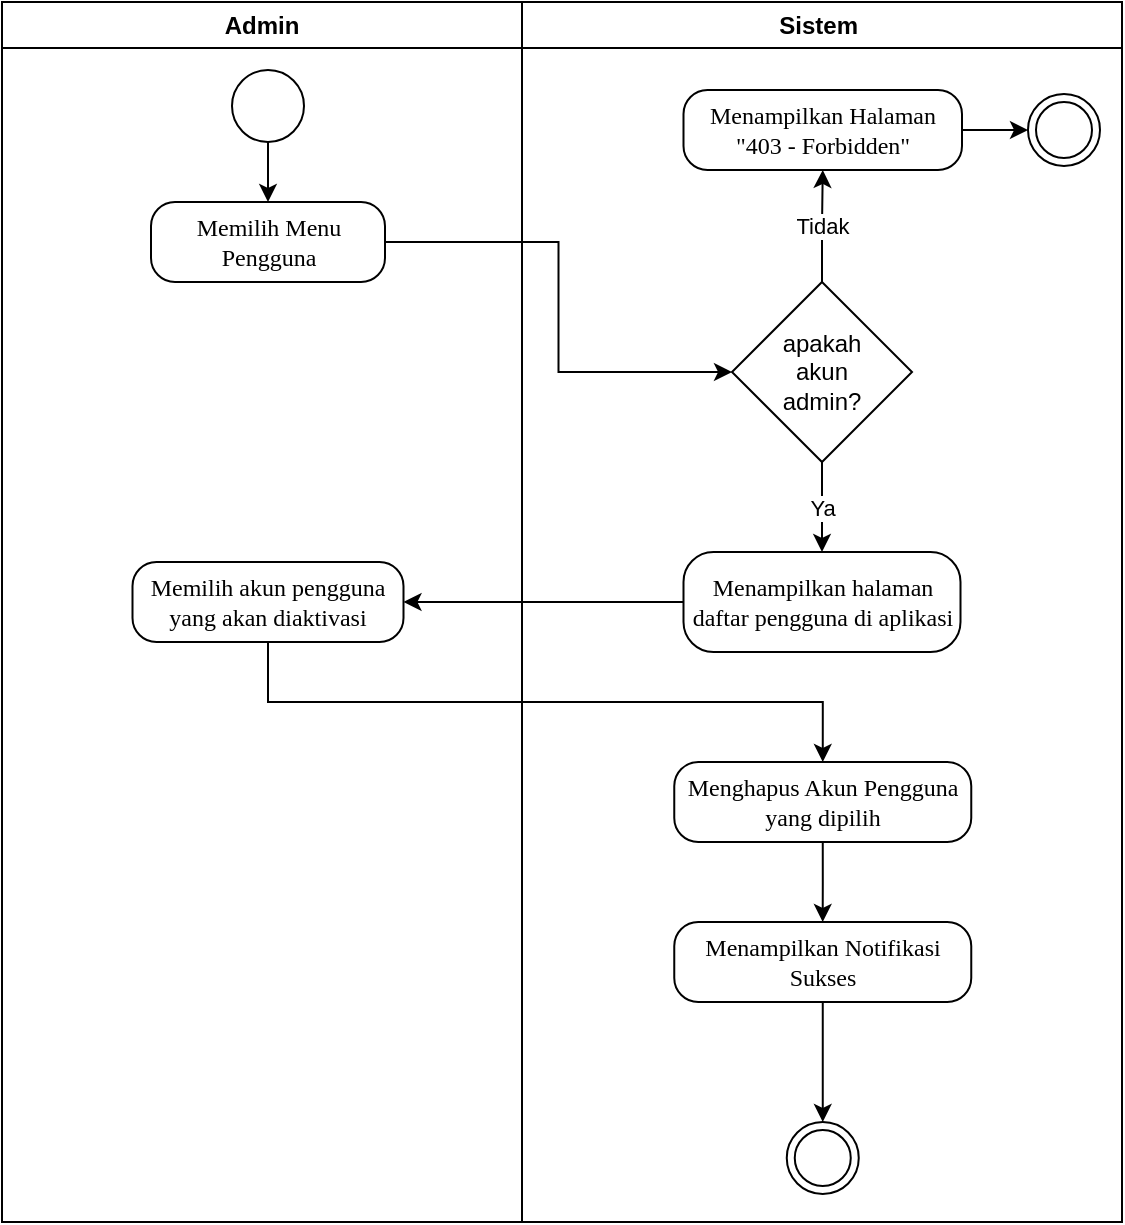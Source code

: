 <mxfile version="21.2.8" type="device">
  <diagram name="Page-1" id="gFpo_FOr5Dwt_9cwHydp">
    <mxGraphModel dx="954" dy="674" grid="1" gridSize="10" guides="1" tooltips="1" connect="1" arrows="1" fold="1" page="1" pageScale="1" pageWidth="850" pageHeight="1100" math="0" shadow="0">
      <root>
        <mxCell id="0" />
        <mxCell id="1" parent="0" />
        <mxCell id="JtAF3XfoLmpFIwlsZT2Y-1" value="Admin" style="swimlane;whiteSpace=wrap;html=1;" parent="1" vertex="1">
          <mxGeometry x="150" y="170" width="260" height="610" as="geometry" />
        </mxCell>
        <mxCell id="JtAF3XfoLmpFIwlsZT2Y-14" style="edgeStyle=orthogonalEdgeStyle;rounded=0;orthogonalLoop=1;jettySize=auto;html=1;exitX=0.5;exitY=1;exitDx=0;exitDy=0;entryX=0.5;entryY=0;entryDx=0;entryDy=0;" parent="JtAF3XfoLmpFIwlsZT2Y-1" source="JtAF3XfoLmpFIwlsZT2Y-3" target="JtAF3XfoLmpFIwlsZT2Y-4" edge="1">
          <mxGeometry relative="1" as="geometry" />
        </mxCell>
        <mxCell id="JtAF3XfoLmpFIwlsZT2Y-3" value="" style="ellipse;html=1;" parent="JtAF3XfoLmpFIwlsZT2Y-1" vertex="1">
          <mxGeometry x="115" y="34" width="36" height="36" as="geometry" />
        </mxCell>
        <mxCell id="JtAF3XfoLmpFIwlsZT2Y-4" value="&lt;font style=&quot;font-size: 12px;&quot; face=&quot;Times New Roman&quot;&gt;Memilih Menu Pengguna&lt;/font&gt;" style="rounded=1;whiteSpace=wrap;html=1;arcSize=30;" parent="JtAF3XfoLmpFIwlsZT2Y-1" vertex="1">
          <mxGeometry x="74.5" y="100" width="117" height="40" as="geometry" />
        </mxCell>
        <mxCell id="JtAF3XfoLmpFIwlsZT2Y-6" value="&lt;font face=&quot;Times New Roman&quot;&gt;Memilih akun pengguna yang akan diaktivasi&lt;/font&gt;" style="rounded=1;whiteSpace=wrap;html=1;arcSize=30;" parent="JtAF3XfoLmpFIwlsZT2Y-1" vertex="1">
          <mxGeometry x="65.25" y="280" width="135.5" height="40" as="geometry" />
        </mxCell>
        <mxCell id="JtAF3XfoLmpFIwlsZT2Y-2" value="Sistem&amp;nbsp;" style="swimlane;whiteSpace=wrap;html=1;" parent="1" vertex="1">
          <mxGeometry x="410" y="170" width="300" height="610" as="geometry" />
        </mxCell>
        <mxCell id="JtAF3XfoLmpFIwlsZT2Y-5" value="&lt;font style=&quot;font-size: 12px;&quot; face=&quot;Times New Roman&quot;&gt;Menampilkan halaman daftar pengguna di aplikasi&lt;/font&gt;" style="rounded=1;whiteSpace=wrap;html=1;arcSize=30;" parent="JtAF3XfoLmpFIwlsZT2Y-2" vertex="1">
          <mxGeometry x="80.75" y="275" width="138.5" height="50" as="geometry" />
        </mxCell>
        <mxCell id="acUBiXBtNNW5MbfLnJTN-10" style="edgeStyle=orthogonalEdgeStyle;rounded=0;orthogonalLoop=1;jettySize=auto;html=1;exitX=1;exitY=0.5;exitDx=0;exitDy=0;entryX=0;entryY=0.5;entryDx=0;entryDy=0;" edge="1" parent="JtAF3XfoLmpFIwlsZT2Y-2" source="JtAF3XfoLmpFIwlsZT2Y-7" target="acUBiXBtNNW5MbfLnJTN-8">
          <mxGeometry relative="1" as="geometry" />
        </mxCell>
        <mxCell id="JtAF3XfoLmpFIwlsZT2Y-7" value="&lt;font face=&quot;Times New Roman&quot;&gt;Menampilkan Halaman&lt;br&gt;&quot;403 - Forbidden&quot;&lt;br&gt;&lt;/font&gt;" style="rounded=1;whiteSpace=wrap;html=1;arcSize=30;" parent="JtAF3XfoLmpFIwlsZT2Y-2" vertex="1">
          <mxGeometry x="80.75" y="44" width="139.25" height="40" as="geometry" />
        </mxCell>
        <mxCell id="JtAF3XfoLmpFIwlsZT2Y-31" style="edgeStyle=orthogonalEdgeStyle;rounded=0;orthogonalLoop=1;jettySize=auto;html=1;exitX=0.5;exitY=1;exitDx=0;exitDy=0;" parent="JtAF3XfoLmpFIwlsZT2Y-2" source="JtAF3XfoLmpFIwlsZT2Y-11" target="JtAF3XfoLmpFIwlsZT2Y-30" edge="1">
          <mxGeometry relative="1" as="geometry" />
        </mxCell>
        <mxCell id="JtAF3XfoLmpFIwlsZT2Y-11" value="&lt;font face=&quot;Times New Roman&quot;&gt;Menghapus Akun Pengguna yang dipilih&lt;/font&gt;" style="rounded=1;whiteSpace=wrap;html=1;arcSize=30;" parent="JtAF3XfoLmpFIwlsZT2Y-2" vertex="1">
          <mxGeometry x="76.13" y="380" width="148.5" height="40" as="geometry" />
        </mxCell>
        <mxCell id="acUBiXBtNNW5MbfLnJTN-12" style="edgeStyle=orthogonalEdgeStyle;rounded=0;orthogonalLoop=1;jettySize=auto;html=1;exitX=0.5;exitY=1;exitDx=0;exitDy=0;entryX=0.5;entryY=0;entryDx=0;entryDy=0;" edge="1" parent="JtAF3XfoLmpFIwlsZT2Y-2" source="JtAF3XfoLmpFIwlsZT2Y-30" target="JtAF3XfoLmpFIwlsZT2Y-13">
          <mxGeometry relative="1" as="geometry" />
        </mxCell>
        <mxCell id="JtAF3XfoLmpFIwlsZT2Y-30" value="&lt;font face=&quot;Times New Roman&quot;&gt;Menampilkan Notifikasi Sukses&lt;/font&gt;" style="rounded=1;whiteSpace=wrap;html=1;arcSize=30;" parent="JtAF3XfoLmpFIwlsZT2Y-2" vertex="1">
          <mxGeometry x="76.13" y="460" width="148.5" height="40" as="geometry" />
        </mxCell>
        <mxCell id="acUBiXBtNNW5MbfLnJTN-5" value="Ya" style="edgeStyle=orthogonalEdgeStyle;rounded=0;orthogonalLoop=1;jettySize=auto;html=1;exitX=0.5;exitY=1;exitDx=0;exitDy=0;entryX=0.5;entryY=0;entryDx=0;entryDy=0;" edge="1" parent="JtAF3XfoLmpFIwlsZT2Y-2" source="JtAF3XfoLmpFIwlsZT2Y-10" target="JtAF3XfoLmpFIwlsZT2Y-5">
          <mxGeometry relative="1" as="geometry" />
        </mxCell>
        <mxCell id="acUBiXBtNNW5MbfLnJTN-6" value="Tidak" style="edgeStyle=orthogonalEdgeStyle;rounded=0;orthogonalLoop=1;jettySize=auto;html=1;exitX=0.5;exitY=0;exitDx=0;exitDy=0;entryX=0.5;entryY=1;entryDx=0;entryDy=0;" edge="1" parent="JtAF3XfoLmpFIwlsZT2Y-2" source="JtAF3XfoLmpFIwlsZT2Y-10" target="JtAF3XfoLmpFIwlsZT2Y-7">
          <mxGeometry relative="1" as="geometry" />
        </mxCell>
        <mxCell id="JtAF3XfoLmpFIwlsZT2Y-10" value="apakah&lt;br&gt;akun&lt;br&gt;admin?" style="rhombus;whiteSpace=wrap;html=1;" parent="JtAF3XfoLmpFIwlsZT2Y-2" vertex="1">
          <mxGeometry x="105" y="140" width="90" height="90" as="geometry" />
        </mxCell>
        <mxCell id="acUBiXBtNNW5MbfLnJTN-8" value="" style="ellipse;html=1;shape=endState;" vertex="1" parent="JtAF3XfoLmpFIwlsZT2Y-2">
          <mxGeometry x="253" y="46" width="36" height="36" as="geometry" />
        </mxCell>
        <mxCell id="JtAF3XfoLmpFIwlsZT2Y-13" value="" style="ellipse;html=1;shape=endState;" parent="JtAF3XfoLmpFIwlsZT2Y-2" vertex="1">
          <mxGeometry x="132.38" y="560" width="36" height="36" as="geometry" />
        </mxCell>
        <mxCell id="acUBiXBtNNW5MbfLnJTN-4" style="edgeStyle=orthogonalEdgeStyle;rounded=0;orthogonalLoop=1;jettySize=auto;html=1;exitX=1;exitY=0.5;exitDx=0;exitDy=0;entryX=0;entryY=0.5;entryDx=0;entryDy=0;" edge="1" parent="1" source="JtAF3XfoLmpFIwlsZT2Y-4" target="JtAF3XfoLmpFIwlsZT2Y-10">
          <mxGeometry relative="1" as="geometry" />
        </mxCell>
        <mxCell id="acUBiXBtNNW5MbfLnJTN-7" style="edgeStyle=orthogonalEdgeStyle;rounded=0;orthogonalLoop=1;jettySize=auto;html=1;exitX=0;exitY=0.5;exitDx=0;exitDy=0;entryX=1;entryY=0.5;entryDx=0;entryDy=0;" edge="1" parent="1" source="JtAF3XfoLmpFIwlsZT2Y-5" target="JtAF3XfoLmpFIwlsZT2Y-6">
          <mxGeometry relative="1" as="geometry" />
        </mxCell>
        <mxCell id="acUBiXBtNNW5MbfLnJTN-11" style="edgeStyle=orthogonalEdgeStyle;rounded=0;orthogonalLoop=1;jettySize=auto;html=1;exitX=0.5;exitY=1;exitDx=0;exitDy=0;entryX=0.5;entryY=0;entryDx=0;entryDy=0;" edge="1" parent="1" source="JtAF3XfoLmpFIwlsZT2Y-6" target="JtAF3XfoLmpFIwlsZT2Y-11">
          <mxGeometry relative="1" as="geometry" />
        </mxCell>
      </root>
    </mxGraphModel>
  </diagram>
</mxfile>
